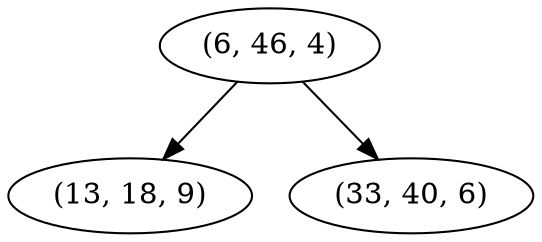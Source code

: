 digraph tree {
    "(6, 46, 4)";
    "(13, 18, 9)";
    "(33, 40, 6)";
    "(6, 46, 4)" -> "(13, 18, 9)";
    "(6, 46, 4)" -> "(33, 40, 6)";
}
